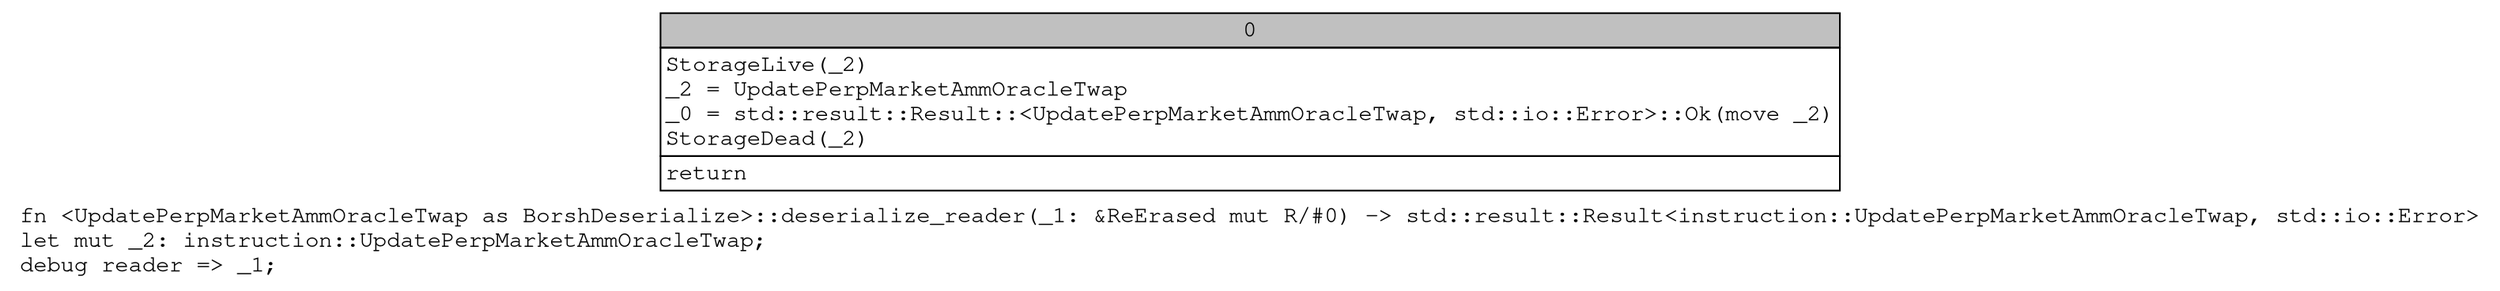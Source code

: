 digraph Mir_0_22284 {
    graph [fontname="Courier, monospace"];
    node [fontname="Courier, monospace"];
    edge [fontname="Courier, monospace"];
    label=<fn &lt;UpdatePerpMarketAmmOracleTwap as BorshDeserialize&gt;::deserialize_reader(_1: &amp;ReErased mut R/#0) -&gt; std::result::Result&lt;instruction::UpdatePerpMarketAmmOracleTwap, std::io::Error&gt;<br align="left"/>let mut _2: instruction::UpdatePerpMarketAmmOracleTwap;<br align="left"/>debug reader =&gt; _1;<br align="left"/>>;
    bb0__0_22284 [shape="none", label=<<table border="0" cellborder="1" cellspacing="0"><tr><td bgcolor="gray" align="center" colspan="1">0</td></tr><tr><td align="left" balign="left">StorageLive(_2)<br/>_2 = UpdatePerpMarketAmmOracleTwap<br/>_0 = std::result::Result::&lt;UpdatePerpMarketAmmOracleTwap, std::io::Error&gt;::Ok(move _2)<br/>StorageDead(_2)<br/></td></tr><tr><td align="left">return</td></tr></table>>];
}

